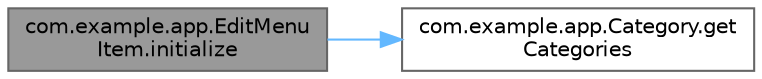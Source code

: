 digraph "com.example.app.EditMenuItem.initialize"
{
 // LATEX_PDF_SIZE
  bgcolor="transparent";
  edge [fontname=Helvetica,fontsize=10,labelfontname=Helvetica,labelfontsize=10];
  node [fontname=Helvetica,fontsize=10,shape=box,height=0.2,width=0.4];
  rankdir="LR";
  Node1 [id="Node000001",label="com.example.app.EditMenu\lItem.initialize",height=0.2,width=0.4,color="gray40", fillcolor="grey60", style="filled", fontcolor="black",tooltip=" "];
  Node1 -> Node2 [id="edge1_Node000001_Node000002",color="steelblue1",style="solid",tooltip=" "];
  Node2 [id="Node000002",label="com.example.app.Category.get\lCategories",height=0.2,width=0.4,color="grey40", fillcolor="white", style="filled",URL="$classcom_1_1example_1_1app_1_1_category.html#ad8d1d001a51918f452df42405a5516f7",tooltip=" "];
}
